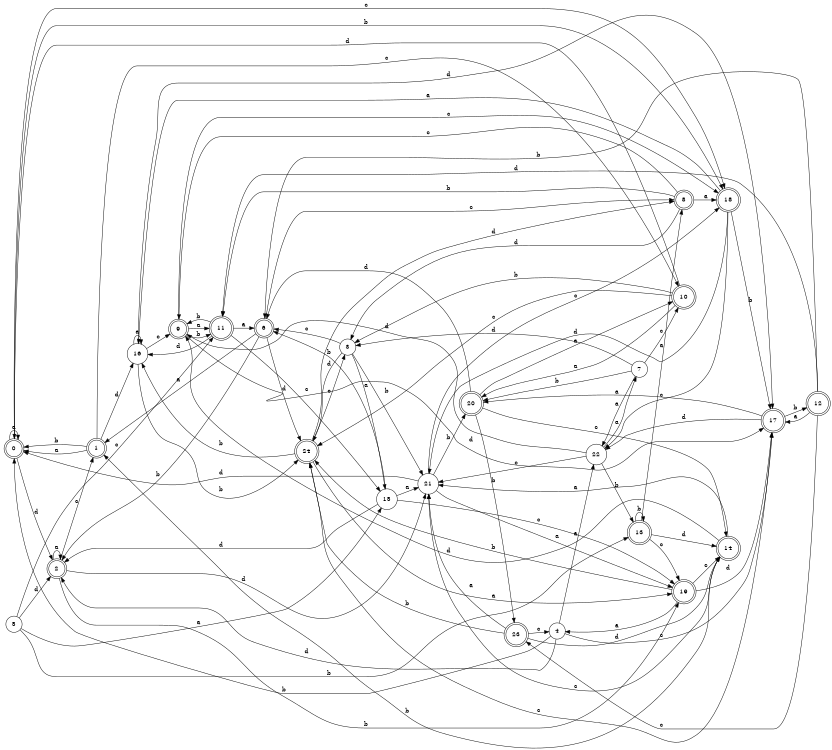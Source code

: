 digraph n20_10 {
__start0 [label="" shape="none"];

rankdir=LR;
size="8,5";

s0 [style="rounded,filled", color="black", fillcolor="white" shape="doublecircle", label="0"];
s1 [style="rounded,filled", color="black", fillcolor="white" shape="doublecircle", label="1"];
s2 [style="rounded,filled", color="black", fillcolor="white" shape="doublecircle", label="2"];
s3 [style="filled", color="black", fillcolor="white" shape="circle", label="3"];
s4 [style="filled", color="black", fillcolor="white" shape="circle", label="4"];
s5 [style="filled", color="black", fillcolor="white" shape="circle", label="5"];
s6 [style="rounded,filled", color="black", fillcolor="white" shape="doublecircle", label="6"];
s7 [style="filled", color="black", fillcolor="white" shape="circle", label="7"];
s8 [style="rounded,filled", color="black", fillcolor="white" shape="doublecircle", label="8"];
s9 [style="rounded,filled", color="black", fillcolor="white" shape="doublecircle", label="9"];
s10 [style="rounded,filled", color="black", fillcolor="white" shape="doublecircle", label="10"];
s11 [style="rounded,filled", color="black", fillcolor="white" shape="doublecircle", label="11"];
s12 [style="rounded,filled", color="black", fillcolor="white" shape="doublecircle", label="12"];
s13 [style="rounded,filled", color="black", fillcolor="white" shape="doublecircle", label="13"];
s14 [style="rounded,filled", color="black", fillcolor="white" shape="doublecircle", label="14"];
s15 [style="filled", color="black", fillcolor="white" shape="circle", label="15"];
s16 [style="filled", color="black", fillcolor="white" shape="circle", label="16"];
s17 [style="rounded,filled", color="black", fillcolor="white" shape="doublecircle", label="17"];
s18 [style="rounded,filled", color="black", fillcolor="white" shape="doublecircle", label="18"];
s19 [style="rounded,filled", color="black", fillcolor="white" shape="doublecircle", label="19"];
s20 [style="rounded,filled", color="black", fillcolor="white" shape="doublecircle", label="20"];
s21 [style="filled", color="black", fillcolor="white" shape="circle", label="21"];
s22 [style="filled", color="black", fillcolor="white" shape="circle", label="22"];
s23 [style="rounded,filled", color="black", fillcolor="white" shape="doublecircle", label="23"];
s24 [style="rounded,filled", color="black", fillcolor="white" shape="doublecircle", label="24"];
s0 -> s0 [label="a"];
s0 -> s18 [label="b"];
s0 -> s18 [label="c"];
s0 -> s2 [label="d"];
s1 -> s0 [label="a"];
s1 -> s0 [label="b"];
s1 -> s10 [label="c"];
s1 -> s16 [label="d"];
s2 -> s2 [label="a"];
s2 -> s19 [label="b"];
s2 -> s1 [label="c"];
s2 -> s21 [label="d"];
s3 -> s15 [label="a"];
s3 -> s21 [label="b"];
s3 -> s6 [label="c"];
s3 -> s24 [label="d"];
s4 -> s22 [label="a"];
s4 -> s0 [label="b"];
s4 -> s17 [label="c"];
s4 -> s2 [label="d"];
s5 -> s15 [label="a"];
s5 -> s13 [label="b"];
s5 -> s11 [label="c"];
s5 -> s2 [label="d"];
s6 -> s1 [label="a"];
s6 -> s2 [label="b"];
s6 -> s8 [label="c"];
s6 -> s24 [label="d"];
s7 -> s22 [label="a"];
s7 -> s20 [label="b"];
s7 -> s10 [label="c"];
s7 -> s3 [label="d"];
s8 -> s18 [label="a"];
s8 -> s11 [label="b"];
s8 -> s9 [label="c"];
s8 -> s3 [label="d"];
s9 -> s11 [label="a"];
s9 -> s11 [label="b"];
s9 -> s18 [label="c"];
s9 -> s17 [label="d"];
s10 -> s20 [label="a"];
s10 -> s3 [label="b"];
s10 -> s24 [label="c"];
s10 -> s0 [label="d"];
s11 -> s6 [label="a"];
s11 -> s9 [label="b"];
s11 -> s15 [label="c"];
s11 -> s16 [label="d"];
s12 -> s17 [label="a"];
s12 -> s6 [label="b"];
s12 -> s23 [label="c"];
s12 -> s11 [label="d"];
s13 -> s8 [label="a"];
s13 -> s13 [label="b"];
s13 -> s19 [label="c"];
s13 -> s14 [label="d"];
s14 -> s21 [label="a"];
s14 -> s1 [label="b"];
s14 -> s21 [label="c"];
s14 -> s9 [label="d"];
s15 -> s21 [label="a"];
s15 -> s6 [label="b"];
s15 -> s19 [label="c"];
s15 -> s2 [label="d"];
s16 -> s16 [label="a"];
s16 -> s24 [label="b"];
s16 -> s9 [label="c"];
s16 -> s17 [label="d"];
s17 -> s20 [label="a"];
s17 -> s12 [label="b"];
s17 -> s24 [label="c"];
s17 -> s22 [label="d"];
s18 -> s16 [label="a"];
s18 -> s17 [label="b"];
s18 -> s22 [label="c"];
s18 -> s21 [label="d"];
s19 -> s4 [label="a"];
s19 -> s24 [label="b"];
s19 -> s14 [label="c"];
s19 -> s17 [label="d"];
s20 -> s10 [label="a"];
s20 -> s23 [label="b"];
s20 -> s14 [label="c"];
s20 -> s6 [label="d"];
s21 -> s19 [label="a"];
s21 -> s20 [label="b"];
s21 -> s18 [label="c"];
s21 -> s0 [label="d"];
s22 -> s7 [label="a"];
s22 -> s13 [label="b"];
s22 -> s21 [label="c"];
s22 -> s9 [label="d"];
s23 -> s21 [label="a"];
s23 -> s24 [label="b"];
s23 -> s4 [label="c"];
s23 -> s14 [label="d"];
s24 -> s19 [label="a"];
s24 -> s16 [label="b"];
s24 -> s3 [label="c"];
s24 -> s8 [label="d"];

}